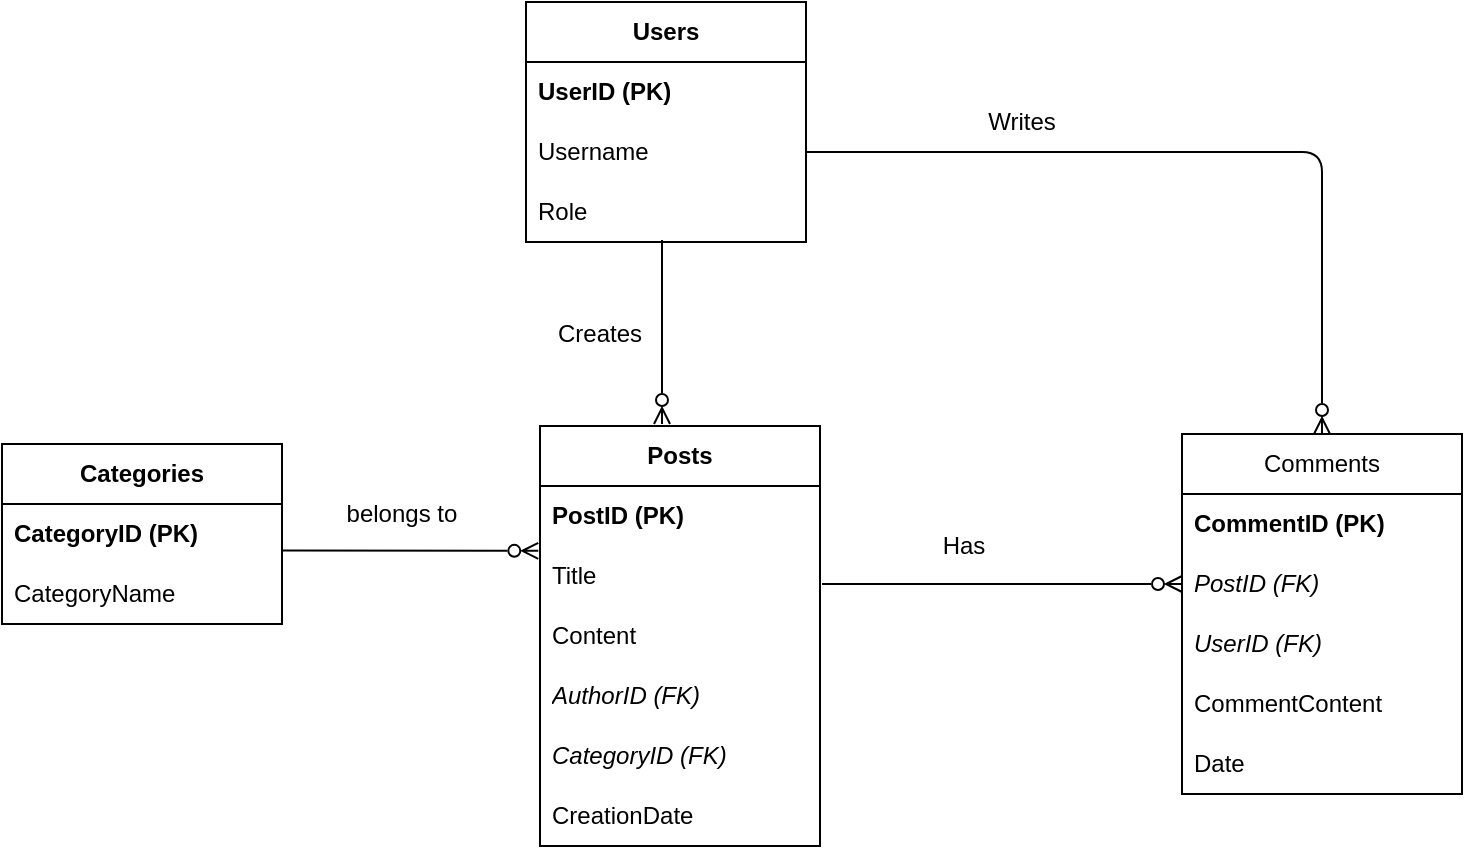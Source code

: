 <mxfile>
    <diagram id="aHMLkzldM05fng6jW4v9" name="Page-1">
        <mxGraphModel dx="1135" dy="543" grid="1" gridSize="10" guides="1" tooltips="1" connect="1" arrows="1" fold="1" page="1" pageScale="1" pageWidth="850" pageHeight="1100" math="0" shadow="0">
            <root>
                <mxCell id="0"/>
                <mxCell id="1" parent="0"/>
                <mxCell id="6" value="&lt;strong style=&quot;background-color: initial;&quot;&gt;Users&lt;/strong&gt;" style="swimlane;fontStyle=0;childLayout=stackLayout;horizontal=1;startSize=30;horizontalStack=0;resizeParent=1;resizeParentMax=0;resizeLast=0;collapsible=1;marginBottom=0;whiteSpace=wrap;html=1;" vertex="1" parent="1">
                    <mxGeometry x="322" y="69" width="140" height="120" as="geometry"/>
                </mxCell>
                <mxCell id="7" value="&lt;b&gt;UserID (PK)  &lt;/b&gt;" style="text;strokeColor=none;fillColor=none;align=left;verticalAlign=middle;spacingLeft=4;spacingRight=4;overflow=hidden;points=[[0,0.5],[1,0.5]];portConstraint=eastwest;rotatable=0;whiteSpace=wrap;html=1;" vertex="1" parent="6">
                    <mxGeometry y="30" width="140" height="30" as="geometry"/>
                </mxCell>
                <mxCell id="8" value="Username" style="text;strokeColor=none;fillColor=none;align=left;verticalAlign=middle;spacingLeft=4;spacingRight=4;overflow=hidden;points=[[0,0.5],[1,0.5]];portConstraint=eastwest;rotatable=0;whiteSpace=wrap;html=1;" vertex="1" parent="6">
                    <mxGeometry y="60" width="140" height="30" as="geometry"/>
                </mxCell>
                <mxCell id="9" value="Role" style="text;strokeColor=none;fillColor=none;align=left;verticalAlign=middle;spacingLeft=4;spacingRight=4;overflow=hidden;points=[[0,0.5],[1,0.5]];portConstraint=eastwest;rotatable=0;whiteSpace=wrap;html=1;" vertex="1" parent="6">
                    <mxGeometry y="90" width="140" height="30" as="geometry"/>
                </mxCell>
                <mxCell id="11" value="&lt;strong style=&quot;background-color: initial;&quot;&gt;Categories&lt;/strong&gt;" style="swimlane;fontStyle=0;childLayout=stackLayout;horizontal=1;startSize=30;horizontalStack=0;resizeParent=1;resizeParentMax=0;resizeLast=0;collapsible=1;marginBottom=0;whiteSpace=wrap;html=1;" vertex="1" parent="1">
                    <mxGeometry x="60" y="290" width="140" height="90" as="geometry"/>
                </mxCell>
                <mxCell id="12" value="&lt;b&gt;CategoryID&amp;nbsp;(PK)  &lt;/b&gt;" style="text;strokeColor=none;fillColor=none;align=left;verticalAlign=middle;spacingLeft=4;spacingRight=4;overflow=hidden;points=[[0,0.5],[1,0.5]];portConstraint=eastwest;rotatable=0;whiteSpace=wrap;html=1;" vertex="1" parent="11">
                    <mxGeometry y="30" width="140" height="30" as="geometry"/>
                </mxCell>
                <mxCell id="13" value="CategoryName" style="text;strokeColor=none;fillColor=none;align=left;verticalAlign=middle;spacingLeft=4;spacingRight=4;overflow=hidden;points=[[0,0.5],[1,0.5]];portConstraint=eastwest;rotatable=0;whiteSpace=wrap;html=1;" vertex="1" parent="11">
                    <mxGeometry y="60" width="140" height="30" as="geometry"/>
                </mxCell>
                <mxCell id="19" value="&lt;strong style=&quot;background-color: initial;&quot;&gt;Posts&lt;/strong&gt;" style="swimlane;fontStyle=0;childLayout=stackLayout;horizontal=1;startSize=30;horizontalStack=0;resizeParent=1;resizeParentMax=0;resizeLast=0;collapsible=1;marginBottom=0;whiteSpace=wrap;html=1;" vertex="1" parent="1">
                    <mxGeometry x="329" y="281" width="140" height="210" as="geometry"/>
                </mxCell>
                <mxCell id="20" value="&lt;b&gt;PostID (PK)  &lt;/b&gt;" style="text;strokeColor=none;fillColor=none;align=left;verticalAlign=middle;spacingLeft=4;spacingRight=4;overflow=hidden;points=[[0,0.5],[1,0.5]];portConstraint=eastwest;rotatable=0;whiteSpace=wrap;html=1;" vertex="1" parent="19">
                    <mxGeometry y="30" width="140" height="30" as="geometry"/>
                </mxCell>
                <mxCell id="21" value="Title" style="text;strokeColor=none;fillColor=none;align=left;verticalAlign=middle;spacingLeft=4;spacingRight=4;overflow=hidden;points=[[0,0.5],[1,0.5]];portConstraint=eastwest;rotatable=0;whiteSpace=wrap;html=1;" vertex="1" parent="19">
                    <mxGeometry y="60" width="140" height="30" as="geometry"/>
                </mxCell>
                <mxCell id="22" value="Content" style="text;strokeColor=none;fillColor=none;align=left;verticalAlign=middle;spacingLeft=4;spacingRight=4;overflow=hidden;points=[[0,0.5],[1,0.5]];portConstraint=eastwest;rotatable=0;whiteSpace=wrap;html=1;" vertex="1" parent="19">
                    <mxGeometry y="90" width="140" height="30" as="geometry"/>
                </mxCell>
                <mxCell id="62" value="&lt;i&gt;AuthorID (FK)&lt;/i&gt;" style="text;strokeColor=none;fillColor=none;align=left;verticalAlign=middle;spacingLeft=4;spacingRight=4;overflow=hidden;points=[[0,0.5],[1,0.5]];portConstraint=eastwest;rotatable=0;whiteSpace=wrap;html=1;" vertex="1" parent="19">
                    <mxGeometry y="120" width="140" height="30" as="geometry"/>
                </mxCell>
                <mxCell id="63" value="&lt;i&gt;CategoryID (FK)&lt;/i&gt;" style="text;strokeColor=none;fillColor=none;align=left;verticalAlign=middle;spacingLeft=4;spacingRight=4;overflow=hidden;points=[[0,0.5],[1,0.5]];portConstraint=eastwest;rotatable=0;whiteSpace=wrap;html=1;" vertex="1" parent="19">
                    <mxGeometry y="150" width="140" height="30" as="geometry"/>
                </mxCell>
                <mxCell id="64" value="CreationDate" style="text;strokeColor=none;fillColor=none;align=left;verticalAlign=middle;spacingLeft=4;spacingRight=4;overflow=hidden;points=[[0,0.5],[1,0.5]];portConstraint=eastwest;rotatable=0;whiteSpace=wrap;html=1;" vertex="1" parent="19">
                    <mxGeometry y="180" width="140" height="30" as="geometry"/>
                </mxCell>
                <mxCell id="68" value="Comments" style="swimlane;fontStyle=0;childLayout=stackLayout;horizontal=1;startSize=30;horizontalStack=0;resizeParent=1;resizeParentMax=0;resizeLast=0;collapsible=1;marginBottom=0;whiteSpace=wrap;html=1;" vertex="1" parent="1">
                    <mxGeometry x="650" y="285" width="140" height="180" as="geometry"/>
                </mxCell>
                <mxCell id="69" value="&lt;b&gt;CommentID (PK)  &lt;/b&gt;" style="text;strokeColor=none;fillColor=none;align=left;verticalAlign=middle;spacingLeft=4;spacingRight=4;overflow=hidden;points=[[0,0.5],[1,0.5]];portConstraint=eastwest;rotatable=0;whiteSpace=wrap;html=1;" vertex="1" parent="68">
                    <mxGeometry y="30" width="140" height="30" as="geometry"/>
                </mxCell>
                <mxCell id="70" value="&lt;i&gt;PostID (FK) &lt;/i&gt;" style="text;strokeColor=none;fillColor=none;align=left;verticalAlign=middle;spacingLeft=4;spacingRight=4;overflow=hidden;points=[[0,0.5],[1,0.5]];portConstraint=eastwest;rotatable=0;whiteSpace=wrap;html=1;" vertex="1" parent="68">
                    <mxGeometry y="60" width="140" height="30" as="geometry"/>
                </mxCell>
                <mxCell id="71" value="&lt;i&gt;UserID (FK)&lt;/i&gt;" style="text;strokeColor=none;fillColor=none;align=left;verticalAlign=middle;spacingLeft=4;spacingRight=4;overflow=hidden;points=[[0,0.5],[1,0.5]];portConstraint=eastwest;rotatable=0;whiteSpace=wrap;html=1;" vertex="1" parent="68">
                    <mxGeometry y="90" width="140" height="30" as="geometry"/>
                </mxCell>
                <mxCell id="72" value="CommentContent" style="text;strokeColor=none;fillColor=none;align=left;verticalAlign=middle;spacingLeft=4;spacingRight=4;overflow=hidden;points=[[0,0.5],[1,0.5]];portConstraint=eastwest;rotatable=0;whiteSpace=wrap;html=1;" vertex="1" parent="68">
                    <mxGeometry y="120" width="140" height="30" as="geometry"/>
                </mxCell>
                <mxCell id="73" value="Date" style="text;strokeColor=none;fillColor=none;align=left;verticalAlign=middle;spacingLeft=4;spacingRight=4;overflow=hidden;points=[[0,0.5],[1,0.5]];portConstraint=eastwest;rotatable=0;whiteSpace=wrap;html=1;" vertex="1" parent="68">
                    <mxGeometry y="150" width="140" height="30" as="geometry"/>
                </mxCell>
                <mxCell id="78" value="Creates" style="text;strokeColor=none;align=center;fillColor=none;html=1;verticalAlign=middle;whiteSpace=wrap;rounded=0;labelBackgroundColor=none;" vertex="1" parent="1">
                    <mxGeometry x="329" y="220" width="60" height="30" as="geometry"/>
                </mxCell>
                <mxCell id="82" value="Has" style="text;strokeColor=none;align=center;fillColor=none;html=1;verticalAlign=middle;whiteSpace=wrap;rounded=0;labelBackgroundColor=none;" vertex="1" parent="1">
                    <mxGeometry x="511" y="326" width="60" height="30" as="geometry"/>
                </mxCell>
                <mxCell id="83" value="belongs to" style="text;strokeColor=none;align=center;fillColor=none;html=1;verticalAlign=middle;whiteSpace=wrap;rounded=0;labelBackgroundColor=none;" vertex="1" parent="1">
                    <mxGeometry x="220" y="310" width="80" height="30" as="geometry"/>
                </mxCell>
                <mxCell id="85" value="Writes" style="text;strokeColor=none;align=center;fillColor=none;html=1;verticalAlign=middle;whiteSpace=wrap;rounded=0;labelBackgroundColor=none;" vertex="1" parent="1">
                    <mxGeometry x="540" y="114" width="60" height="30" as="geometry"/>
                </mxCell>
                <mxCell id="90" value="" style="endArrow=none;html=1;jumpStyle=none;startArrow=ERzeroToMany;startFill=0;" edge="1" parent="1">
                    <mxGeometry width="50" height="50" relative="1" as="geometry">
                        <mxPoint x="390" y="280" as="sourcePoint"/>
                        <mxPoint x="390" y="188" as="targetPoint"/>
                    </mxGeometry>
                </mxCell>
                <mxCell id="95" value="" style="endArrow=none;html=1;jumpStyle=none;startArrow=ERzeroToMany;startFill=0;entryX=1;entryY=0.5;entryDx=0;entryDy=0;exitX=0.5;exitY=0;exitDx=0;exitDy=0;" edge="1" parent="1" source="68" target="8">
                    <mxGeometry width="50" height="50" relative="1" as="geometry">
                        <mxPoint x="720" y="276" as="sourcePoint"/>
                        <mxPoint x="720" y="184" as="targetPoint"/>
                        <Array as="points">
                            <mxPoint x="720" y="144"/>
                        </Array>
                    </mxGeometry>
                </mxCell>
                <mxCell id="96" value="" style="endArrow=none;html=1;jumpStyle=none;startArrow=ERzeroToMany;startFill=0;exitX=-0.006;exitY=0.081;exitDx=0;exitDy=0;entryX=0.999;entryY=0.775;entryDx=0;entryDy=0;entryPerimeter=0;exitPerimeter=0;" edge="1" parent="1" source="21" target="12">
                    <mxGeometry width="50" height="50" relative="1" as="geometry">
                        <mxPoint x="220" y="300" as="sourcePoint"/>
                        <mxPoint x="220" y="208" as="targetPoint"/>
                    </mxGeometry>
                </mxCell>
                <mxCell id="97" value="" style="endArrow=none;html=1;jumpStyle=none;startArrow=ERzeroToMany;startFill=0;exitX=0;exitY=0.5;exitDx=0;exitDy=0;" edge="1" parent="1" source="70">
                    <mxGeometry width="50" height="50" relative="1" as="geometry">
                        <mxPoint x="638.16" y="353.43" as="sourcePoint"/>
                        <mxPoint x="470" y="360" as="targetPoint"/>
                    </mxGeometry>
                </mxCell>
            </root>
        </mxGraphModel>
    </diagram>
</mxfile>